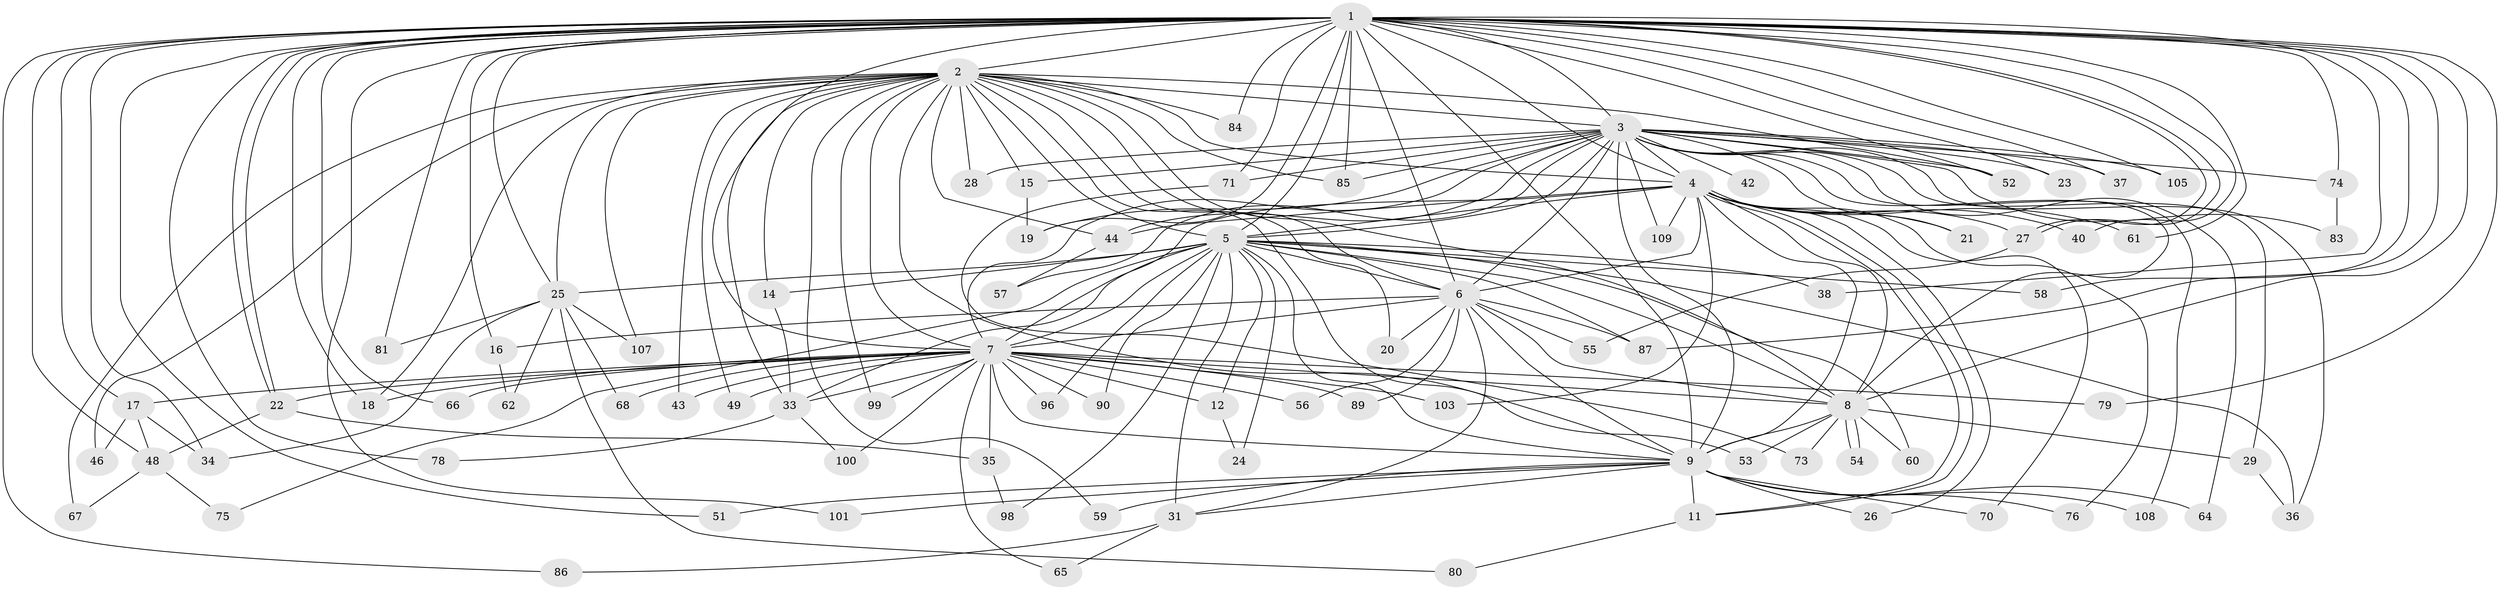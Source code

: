 // Generated by graph-tools (version 1.1) at 2025/51/02/27/25 19:51:48]
// undirected, 85 vertices, 203 edges
graph export_dot {
graph [start="1"]
  node [color=gray90,style=filled];
  1 [super="+47"];
  2 [super="+41"];
  3 [super="+10"];
  4 [super="+91"];
  5 [super="+13"];
  6 [super="+39"];
  7 [super="+69"];
  8 [super="+82"];
  9 [super="+97"];
  11 [super="+32"];
  12;
  14 [super="+92"];
  15;
  16 [super="+63"];
  17;
  18;
  19;
  20;
  21;
  22 [super="+30"];
  23;
  24;
  25 [super="+50"];
  26;
  27 [super="+106"];
  28;
  29 [super="+94"];
  31 [super="+77"];
  33 [super="+110"];
  34 [super="+45"];
  35;
  36;
  37;
  38;
  40;
  42;
  43;
  44 [super="+88"];
  46;
  48 [super="+72"];
  49;
  51;
  52 [super="+102"];
  53;
  54;
  55;
  56;
  57;
  58;
  59;
  60;
  61;
  62;
  64;
  65;
  66;
  67;
  68;
  70;
  71;
  73;
  74 [super="+95"];
  75;
  76;
  78;
  79;
  80;
  81;
  83;
  84;
  85 [super="+93"];
  86;
  87 [super="+104"];
  89;
  90;
  96;
  98;
  99;
  100;
  101;
  103;
  105;
  107;
  108;
  109;
  1 -- 2 [weight=2];
  1 -- 3 [weight=2];
  1 -- 4;
  1 -- 5;
  1 -- 6 [weight=2];
  1 -- 7;
  1 -- 8;
  1 -- 9;
  1 -- 16 [weight=2];
  1 -- 17;
  1 -- 18;
  1 -- 22;
  1 -- 22;
  1 -- 23;
  1 -- 25;
  1 -- 27;
  1 -- 27;
  1 -- 34;
  1 -- 37;
  1 -- 38;
  1 -- 40;
  1 -- 51;
  1 -- 52;
  1 -- 61;
  1 -- 66;
  1 -- 71;
  1 -- 74 [weight=2];
  1 -- 78;
  1 -- 79;
  1 -- 81;
  1 -- 84;
  1 -- 85;
  1 -- 86;
  1 -- 87;
  1 -- 101;
  1 -- 105;
  1 -- 58;
  1 -- 19;
  1 -- 48;
  2 -- 3 [weight=2];
  2 -- 4;
  2 -- 5;
  2 -- 6;
  2 -- 7;
  2 -- 8;
  2 -- 9;
  2 -- 14;
  2 -- 15;
  2 -- 18;
  2 -- 20;
  2 -- 28;
  2 -- 33;
  2 -- 43;
  2 -- 44;
  2 -- 46;
  2 -- 49;
  2 -- 52;
  2 -- 53;
  2 -- 59;
  2 -- 67;
  2 -- 84;
  2 -- 107;
  2 -- 99;
  2 -- 85;
  2 -- 25;
  3 -- 4 [weight=3];
  3 -- 5 [weight=3];
  3 -- 6 [weight=2];
  3 -- 7 [weight=2];
  3 -- 8 [weight=2];
  3 -- 9 [weight=3];
  3 -- 15;
  3 -- 19;
  3 -- 28;
  3 -- 29;
  3 -- 42 [weight=2];
  3 -- 57;
  3 -- 64;
  3 -- 83;
  3 -- 108;
  3 -- 109;
  3 -- 71;
  3 -- 74;
  3 -- 21;
  3 -- 23;
  3 -- 36;
  3 -- 37;
  3 -- 105;
  3 -- 85;
  3 -- 52;
  3 -- 44;
  4 -- 5;
  4 -- 6;
  4 -- 7;
  4 -- 8;
  4 -- 9;
  4 -- 11;
  4 -- 11;
  4 -- 21;
  4 -- 26;
  4 -- 40;
  4 -- 44;
  4 -- 61;
  4 -- 70;
  4 -- 76;
  4 -- 103;
  4 -- 109;
  4 -- 27;
  5 -- 6;
  5 -- 7;
  5 -- 8;
  5 -- 9;
  5 -- 12;
  5 -- 24;
  5 -- 25;
  5 -- 31;
  5 -- 36;
  5 -- 38;
  5 -- 58;
  5 -- 60;
  5 -- 75;
  5 -- 98;
  5 -- 33;
  5 -- 87;
  5 -- 96;
  5 -- 90;
  5 -- 14;
  6 -- 7;
  6 -- 8;
  6 -- 9;
  6 -- 16;
  6 -- 20;
  6 -- 31;
  6 -- 55;
  6 -- 87;
  6 -- 89;
  6 -- 56;
  7 -- 8 [weight=2];
  7 -- 9;
  7 -- 12;
  7 -- 17;
  7 -- 33;
  7 -- 35;
  7 -- 43;
  7 -- 49;
  7 -- 56;
  7 -- 65;
  7 -- 66;
  7 -- 68;
  7 -- 79;
  7 -- 90;
  7 -- 96;
  7 -- 99;
  7 -- 100;
  7 -- 103;
  7 -- 89;
  7 -- 18;
  7 -- 22;
  8 -- 9;
  8 -- 29;
  8 -- 53;
  8 -- 54;
  8 -- 54;
  8 -- 60;
  8 -- 73;
  9 -- 26;
  9 -- 51;
  9 -- 59;
  9 -- 64;
  9 -- 70;
  9 -- 76;
  9 -- 101;
  9 -- 108;
  9 -- 31;
  9 -- 11;
  11 -- 80;
  12 -- 24;
  14 -- 33;
  15 -- 19;
  16 -- 62;
  17 -- 34;
  17 -- 46;
  17 -- 48;
  22 -- 48;
  22 -- 35;
  25 -- 68;
  25 -- 80;
  25 -- 81;
  25 -- 34;
  25 -- 107;
  25 -- 62;
  27 -- 55;
  29 -- 36;
  31 -- 65;
  31 -- 86;
  33 -- 78;
  33 -- 100;
  35 -- 98;
  44 -- 57;
  48 -- 67;
  48 -- 75;
  71 -- 73;
  74 -- 83;
}
